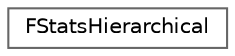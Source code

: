 digraph "Graphical Class Hierarchy"
{
 // INTERACTIVE_SVG=YES
 // LATEX_PDF_SIZE
  bgcolor="transparent";
  edge [fontname=Helvetica,fontsize=10,labelfontname=Helvetica,labelfontsize=10];
  node [fontname=Helvetica,fontsize=10,shape=box,height=0.2,width=0.4];
  rankdir="LR";
  Node0 [id="Node000000",label="FStatsHierarchical",height=0.2,width=0.4,color="grey40", fillcolor="white", style="filled",URL="$df/d57/classFStatsHierarchical.html",tooltip="A helper class with static methods to perform hierarchical profiling."];
}
